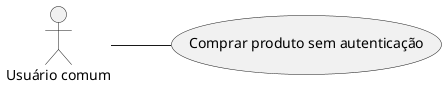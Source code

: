 @startuml
left to right direction

actor "Usuário comum" as Usuario

usecase "Comprar produto sem autenticação" as UC8

Usuario -- UC8

@enduml